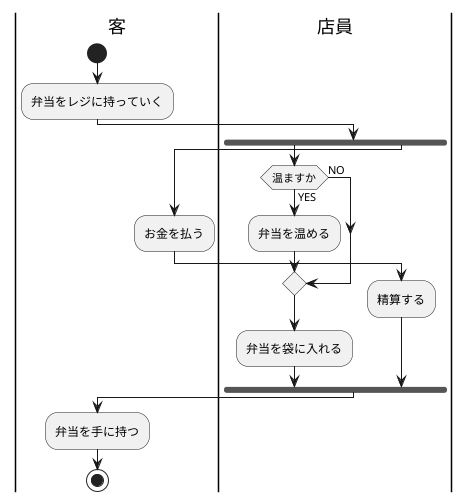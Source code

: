 @startuml
|客|
|店員|

|客|
start
:弁当をレジに持っていく;
|客|

    |店員|
    fork
    |店員|


    |店員|
    if (温ますか) is (YES) then
    :弁当を温める;
    else (NO)
    endif   
    |店員|
    |店員|
    :弁当を袋に入れる;
    |店員|
|客|
fork again
:お金を払う;
|客|
|店員|
:精算する;
end fork
|店員|
|客|
:弁当を手に持つ;
|客|
stop

@enduml